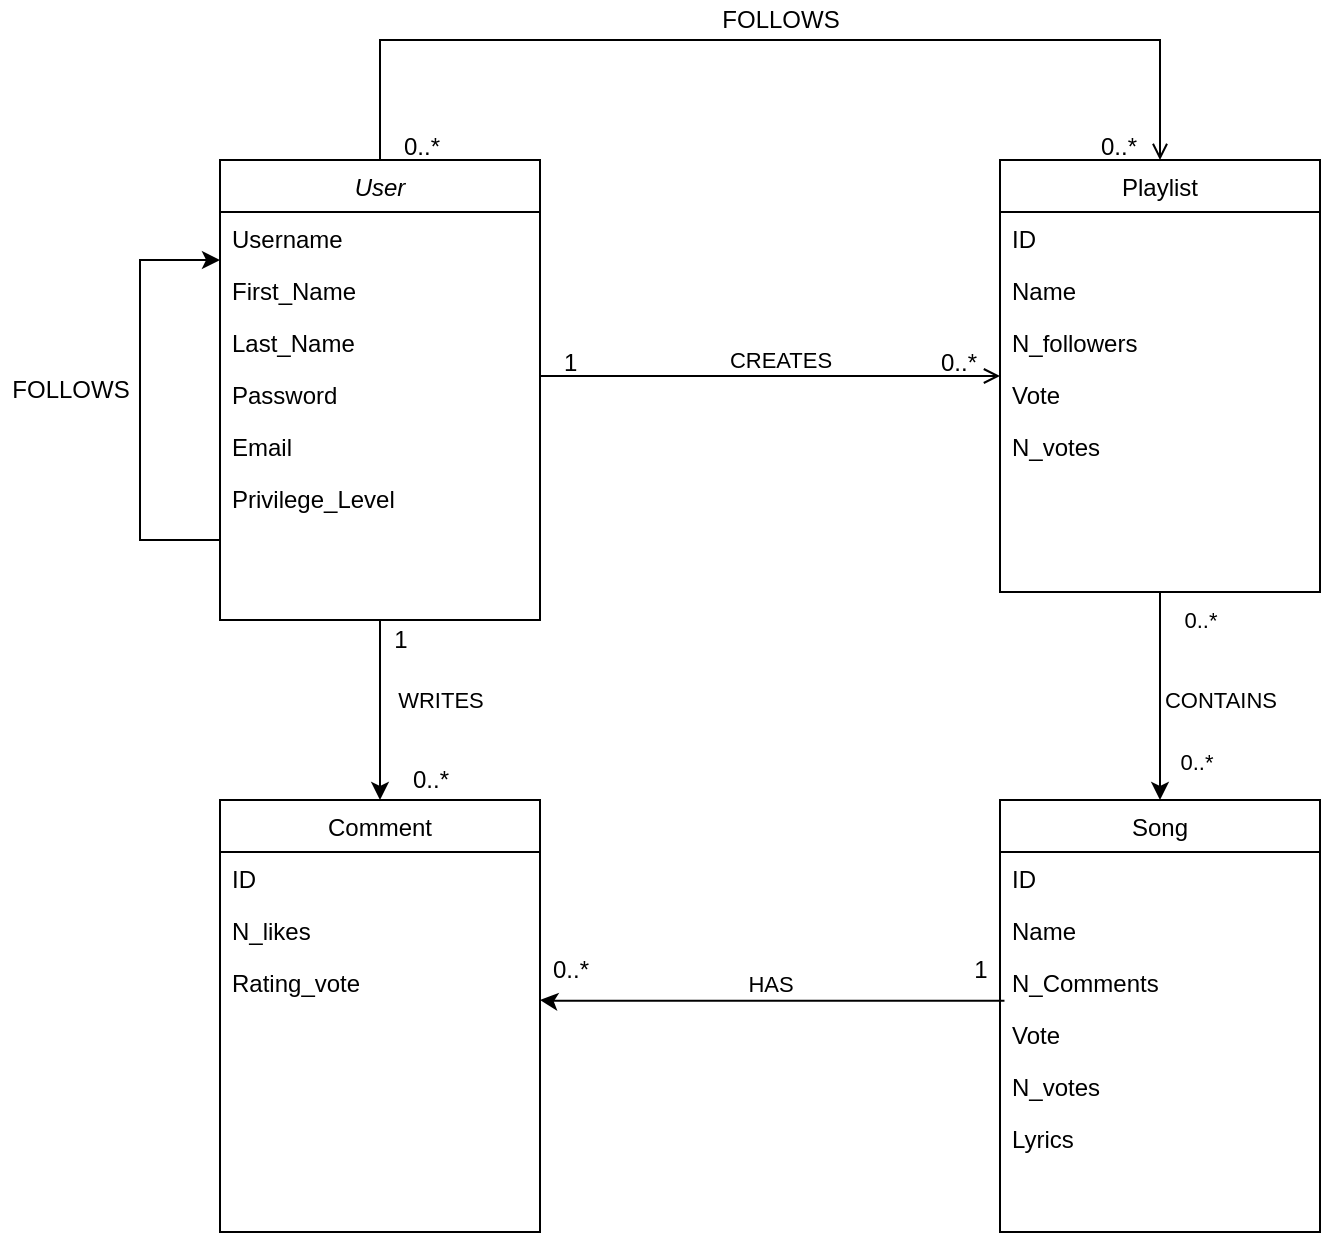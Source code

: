 <mxfile version="15.8.7" type="device"><diagram id="C5RBs43oDa-KdzZeNtuy" name="Page-1"><mxGraphModel dx="1426" dy="825" grid="1" gridSize="10" guides="1" tooltips="1" connect="1" arrows="1" fold="1" page="1" pageScale="1" pageWidth="827" pageHeight="1169" math="0" shadow="0"><root><mxCell id="WIyWlLk6GJQsqaUBKTNV-0"/><mxCell id="WIyWlLk6GJQsqaUBKTNV-1" parent="WIyWlLk6GJQsqaUBKTNV-0"/><mxCell id="ZL1VHIs-An5udvQC-21L-33" style="edgeStyle=orthogonalEdgeStyle;rounded=0;orthogonalLoop=1;jettySize=auto;html=1;exitX=0.5;exitY=1;exitDx=0;exitDy=0;" parent="WIyWlLk6GJQsqaUBKTNV-1" source="zkfFHV4jXpPFQw0GAbJ--0" target="ZL1VHIs-An5udvQC-21L-23" edge="1"><mxGeometry relative="1" as="geometry"/></mxCell><mxCell id="ZL1VHIs-An5udvQC-21L-34" value="WRITES" style="edgeLabel;html=1;align=center;verticalAlign=middle;resizable=0;points=[];" parent="ZL1VHIs-An5udvQC-21L-33" vertex="1" connectable="0"><mxGeometry x="-0.167" y="-3" relative="1" as="geometry"><mxPoint x="33" y="2" as="offset"/></mxGeometry></mxCell><mxCell id="zkfFHV4jXpPFQw0GAbJ--0" value="User" style="swimlane;fontStyle=2;align=center;verticalAlign=top;childLayout=stackLayout;horizontal=1;startSize=26;horizontalStack=0;resizeParent=1;resizeLast=0;collapsible=1;marginBottom=0;rounded=0;shadow=0;strokeWidth=1;" parent="WIyWlLk6GJQsqaUBKTNV-1" vertex="1"><mxGeometry x="110" y="170" width="160" height="230" as="geometry"><mxRectangle x="230" y="140" width="160" height="26" as="alternateBounds"/></mxGeometry></mxCell><mxCell id="zkfFHV4jXpPFQw0GAbJ--1" value="Username " style="text;align=left;verticalAlign=top;spacingLeft=4;spacingRight=4;overflow=hidden;rotatable=0;points=[[0,0.5],[1,0.5]];portConstraint=eastwest;" parent="zkfFHV4jXpPFQw0GAbJ--0" vertex="1"><mxGeometry y="26" width="160" height="26" as="geometry"/></mxCell><mxCell id="zkfFHV4jXpPFQw0GAbJ--2" value="First_Name" style="text;align=left;verticalAlign=top;spacingLeft=4;spacingRight=4;overflow=hidden;rotatable=0;points=[[0,0.5],[1,0.5]];portConstraint=eastwest;rounded=0;shadow=0;html=0;" parent="zkfFHV4jXpPFQw0GAbJ--0" vertex="1"><mxGeometry y="52" width="160" height="26" as="geometry"/></mxCell><mxCell id="zkfFHV4jXpPFQw0GAbJ--3" value="Last_Name&#10;" style="text;align=left;verticalAlign=top;spacingLeft=4;spacingRight=4;overflow=hidden;rotatable=0;points=[[0,0.5],[1,0.5]];portConstraint=eastwest;rounded=0;shadow=0;html=0;" parent="zkfFHV4jXpPFQw0GAbJ--0" vertex="1"><mxGeometry y="78" width="160" height="26" as="geometry"/></mxCell><mxCell id="ZL1VHIs-An5udvQC-21L-1" value="Password" style="text;align=left;verticalAlign=top;spacingLeft=4;spacingRight=4;overflow=hidden;rotatable=0;points=[[0,0.5],[1,0.5]];portConstraint=eastwest;rounded=0;shadow=0;html=0;" parent="zkfFHV4jXpPFQw0GAbJ--0" vertex="1"><mxGeometry y="104" width="160" height="26" as="geometry"/></mxCell><mxCell id="8zND0wsiy_ypPPlK2E-S-0" style="edgeStyle=orthogonalEdgeStyle;rounded=0;orthogonalLoop=1;jettySize=auto;html=1;exitX=0;exitY=0.5;exitDx=0;exitDy=0;" edge="1" parent="zkfFHV4jXpPFQw0GAbJ--0" source="ZL1VHIs-An5udvQC-21L-0"><mxGeometry relative="1" as="geometry"><mxPoint y="50" as="targetPoint"/><Array as="points"><mxPoint y="190"/><mxPoint x="-40" y="190"/><mxPoint x="-40" y="50"/><mxPoint y="50"/></Array></mxGeometry></mxCell><mxCell id="ZL1VHIs-An5udvQC-21L-0" value="Email" style="text;align=left;verticalAlign=top;spacingLeft=4;spacingRight=4;overflow=hidden;rotatable=0;points=[[0,0.5],[1,0.5]];portConstraint=eastwest;rounded=0;shadow=0;html=0;" parent="zkfFHV4jXpPFQw0GAbJ--0" vertex="1"><mxGeometry y="130" width="160" height="26" as="geometry"/></mxCell><mxCell id="ZL1VHIs-An5udvQC-21L-2" value="Privilege_Level" style="text;align=left;verticalAlign=top;spacingLeft=4;spacingRight=4;overflow=hidden;rotatable=0;points=[[0,0.5],[1,0.5]];portConstraint=eastwest;rounded=0;shadow=0;html=0;" parent="zkfFHV4jXpPFQw0GAbJ--0" vertex="1"><mxGeometry y="156" width="160" height="26" as="geometry"/></mxCell><mxCell id="ZL1VHIs-An5udvQC-21L-19" style="edgeStyle=orthogonalEdgeStyle;rounded=0;orthogonalLoop=1;jettySize=auto;html=1;exitX=0.5;exitY=1;exitDx=0;exitDy=0;entryX=0.5;entryY=0;entryDx=0;entryDy=0;" parent="WIyWlLk6GJQsqaUBKTNV-1" source="zkfFHV4jXpPFQw0GAbJ--17" target="ZL1VHIs-An5udvQC-21L-10" edge="1"><mxGeometry relative="1" as="geometry"/></mxCell><mxCell id="ZL1VHIs-An5udvQC-21L-20" value="CONTAINS" style="edgeLabel;html=1;align=center;verticalAlign=middle;resizable=0;points=[];" parent="ZL1VHIs-An5udvQC-21L-19" vertex="1" connectable="0"><mxGeometry x="-0.327" y="-2" relative="1" as="geometry"><mxPoint x="32" y="19" as="offset"/></mxGeometry></mxCell><mxCell id="ZL1VHIs-An5udvQC-21L-21" value="0..*" style="edgeLabel;html=1;align=center;verticalAlign=middle;resizable=0;points=[];" parent="ZL1VHIs-An5udvQC-21L-19" vertex="1" connectable="0"><mxGeometry x="-0.827" y="-1" relative="1" as="geometry"><mxPoint x="21" y="5" as="offset"/></mxGeometry></mxCell><mxCell id="zkfFHV4jXpPFQw0GAbJ--17" value="Playlist" style="swimlane;fontStyle=0;align=center;verticalAlign=top;childLayout=stackLayout;horizontal=1;startSize=26;horizontalStack=0;resizeParent=1;resizeLast=0;collapsible=1;marginBottom=0;rounded=0;shadow=0;strokeWidth=1;" parent="WIyWlLk6GJQsqaUBKTNV-1" vertex="1"><mxGeometry x="500" y="170" width="160" height="216" as="geometry"><mxRectangle x="550" y="140" width="160" height="26" as="alternateBounds"/></mxGeometry></mxCell><mxCell id="zkfFHV4jXpPFQw0GAbJ--18" value="ID" style="text;align=left;verticalAlign=top;spacingLeft=4;spacingRight=4;overflow=hidden;rotatable=0;points=[[0,0.5],[1,0.5]];portConstraint=eastwest;" parent="zkfFHV4jXpPFQw0GAbJ--17" vertex="1"><mxGeometry y="26" width="160" height="26" as="geometry"/></mxCell><mxCell id="zkfFHV4jXpPFQw0GAbJ--19" value="Name" style="text;align=left;verticalAlign=top;spacingLeft=4;spacingRight=4;overflow=hidden;rotatable=0;points=[[0,0.5],[1,0.5]];portConstraint=eastwest;rounded=0;shadow=0;html=0;" parent="zkfFHV4jXpPFQw0GAbJ--17" vertex="1"><mxGeometry y="52" width="160" height="26" as="geometry"/></mxCell><mxCell id="zkfFHV4jXpPFQw0GAbJ--20" value="N_followers" style="text;align=left;verticalAlign=top;spacingLeft=4;spacingRight=4;overflow=hidden;rotatable=0;points=[[0,0.5],[1,0.5]];portConstraint=eastwest;rounded=0;shadow=0;html=0;" parent="zkfFHV4jXpPFQw0GAbJ--17" vertex="1"><mxGeometry y="78" width="160" height="26" as="geometry"/></mxCell><mxCell id="zkfFHV4jXpPFQw0GAbJ--21" value="Vote" style="text;align=left;verticalAlign=top;spacingLeft=4;spacingRight=4;overflow=hidden;rotatable=0;points=[[0,0.5],[1,0.5]];portConstraint=eastwest;rounded=0;shadow=0;html=0;" parent="zkfFHV4jXpPFQw0GAbJ--17" vertex="1"><mxGeometry y="104" width="160" height="26" as="geometry"/></mxCell><mxCell id="ZL1VHIs-An5udvQC-21L-16" value="N_votes" style="text;align=left;verticalAlign=top;spacingLeft=4;spacingRight=4;overflow=hidden;rotatable=0;points=[[0,0.5],[1,0.5]];portConstraint=eastwest;rounded=0;shadow=0;html=0;" parent="zkfFHV4jXpPFQw0GAbJ--17" vertex="1"><mxGeometry y="130" width="160" height="26" as="geometry"/></mxCell><mxCell id="zkfFHV4jXpPFQw0GAbJ--26" value="" style="endArrow=open;shadow=0;strokeWidth=1;rounded=0;endFill=1;edgeStyle=elbowEdgeStyle;elbow=vertical;" parent="WIyWlLk6GJQsqaUBKTNV-1" source="zkfFHV4jXpPFQw0GAbJ--0" target="zkfFHV4jXpPFQw0GAbJ--17" edge="1"><mxGeometry x="0.5" y="41" relative="1" as="geometry"><mxPoint x="380" y="192" as="sourcePoint"/><mxPoint x="540" y="192" as="targetPoint"/><mxPoint x="-40" y="32" as="offset"/></mxGeometry></mxCell><mxCell id="zkfFHV4jXpPFQw0GAbJ--27" value="1" style="resizable=0;align=left;verticalAlign=bottom;labelBackgroundColor=none;fontSize=12;" parent="zkfFHV4jXpPFQw0GAbJ--26" connectable="0" vertex="1"><mxGeometry x="-1" relative="1" as="geometry"><mxPoint x="10" y="2" as="offset"/></mxGeometry></mxCell><mxCell id="zkfFHV4jXpPFQw0GAbJ--28" value="0..*" style="resizable=0;align=right;verticalAlign=bottom;labelBackgroundColor=none;fontSize=12;" parent="zkfFHV4jXpPFQw0GAbJ--26" connectable="0" vertex="1"><mxGeometry x="1" relative="1" as="geometry"><mxPoint x="-10" y="2" as="offset"/></mxGeometry></mxCell><mxCell id="ZL1VHIs-An5udvQC-21L-7" value="CREATES" style="edgeLabel;html=1;align=center;verticalAlign=middle;resizable=0;points=[];" parent="zkfFHV4jXpPFQw0GAbJ--26" vertex="1" connectable="0"><mxGeometry x="0.113" y="-1" relative="1" as="geometry"><mxPoint x="-8" y="-9" as="offset"/></mxGeometry></mxCell><mxCell id="ZL1VHIs-An5udvQC-21L-4" value="" style="endArrow=open;shadow=0;strokeWidth=1;rounded=0;endFill=1;edgeStyle=elbowEdgeStyle;elbow=horizontal;exitX=0.5;exitY=0;exitDx=0;exitDy=0;entryX=0.5;entryY=0;entryDx=0;entryDy=0;" parent="WIyWlLk6GJQsqaUBKTNV-1" source="zkfFHV4jXpPFQw0GAbJ--0" target="zkfFHV4jXpPFQw0GAbJ--17" edge="1"><mxGeometry x="0.5" y="41" relative="1" as="geometry"><mxPoint x="280" y="288" as="sourcePoint"/><mxPoint x="510" y="288" as="targetPoint"/><mxPoint x="-40" y="32" as="offset"/><Array as="points"><mxPoint x="390" y="110"/></Array></mxGeometry></mxCell><mxCell id="ZL1VHIs-An5udvQC-21L-5" value="0..*" style="resizable=0;align=left;verticalAlign=bottom;labelBackgroundColor=none;fontSize=12;" parent="ZL1VHIs-An5udvQC-21L-4" connectable="0" vertex="1"><mxGeometry x="-1" relative="1" as="geometry"><mxPoint x="10" y="2" as="offset"/></mxGeometry></mxCell><mxCell id="ZL1VHIs-An5udvQC-21L-6" value="0..*" style="resizable=0;align=right;verticalAlign=bottom;labelBackgroundColor=none;fontSize=12;" parent="ZL1VHIs-An5udvQC-21L-4" connectable="0" vertex="1"><mxGeometry x="1" relative="1" as="geometry"><mxPoint x="-10" y="2" as="offset"/></mxGeometry></mxCell><mxCell id="ZL1VHIs-An5udvQC-21L-8" value="FOLLOWS" style="text;html=1;align=center;verticalAlign=middle;resizable=0;points=[];autosize=1;strokeColor=none;fillColor=none;" parent="WIyWlLk6GJQsqaUBKTNV-1" vertex="1"><mxGeometry x="355" y="90" width="70" height="20" as="geometry"/></mxCell><mxCell id="ZL1VHIs-An5udvQC-21L-10" value="Song" style="swimlane;fontStyle=0;align=center;verticalAlign=top;childLayout=stackLayout;horizontal=1;startSize=26;horizontalStack=0;resizeParent=1;resizeLast=0;collapsible=1;marginBottom=0;rounded=0;shadow=0;strokeWidth=1;" parent="WIyWlLk6GJQsqaUBKTNV-1" vertex="1"><mxGeometry x="500" y="490" width="160" height="216" as="geometry"><mxRectangle x="550" y="140" width="160" height="26" as="alternateBounds"/></mxGeometry></mxCell><mxCell id="ZL1VHIs-An5udvQC-21L-11" value="ID" style="text;align=left;verticalAlign=top;spacingLeft=4;spacingRight=4;overflow=hidden;rotatable=0;points=[[0,0.5],[1,0.5]];portConstraint=eastwest;" parent="ZL1VHIs-An5udvQC-21L-10" vertex="1"><mxGeometry y="26" width="160" height="26" as="geometry"/></mxCell><mxCell id="ZL1VHIs-An5udvQC-21L-12" value="Name" style="text;align=left;verticalAlign=top;spacingLeft=4;spacingRight=4;overflow=hidden;rotatable=0;points=[[0,0.5],[1,0.5]];portConstraint=eastwest;rounded=0;shadow=0;html=0;" parent="ZL1VHIs-An5udvQC-21L-10" vertex="1"><mxGeometry y="52" width="160" height="26" as="geometry"/></mxCell><mxCell id="ZL1VHIs-An5udvQC-21L-13" value="N_Comments" style="text;align=left;verticalAlign=top;spacingLeft=4;spacingRight=4;overflow=hidden;rotatable=0;points=[[0,0.5],[1,0.5]];portConstraint=eastwest;rounded=0;shadow=0;html=0;" parent="ZL1VHIs-An5udvQC-21L-10" vertex="1"><mxGeometry y="78" width="160" height="26" as="geometry"/></mxCell><mxCell id="ZL1VHIs-An5udvQC-21L-14" value="Vote" style="text;align=left;verticalAlign=top;spacingLeft=4;spacingRight=4;overflow=hidden;rotatable=0;points=[[0,0.5],[1,0.5]];portConstraint=eastwest;rounded=0;shadow=0;html=0;" parent="ZL1VHIs-An5udvQC-21L-10" vertex="1"><mxGeometry y="104" width="160" height="26" as="geometry"/></mxCell><mxCell id="ZL1VHIs-An5udvQC-21L-17" value="N_votes" style="text;align=left;verticalAlign=top;spacingLeft=4;spacingRight=4;overflow=hidden;rotatable=0;points=[[0,0.5],[1,0.5]];portConstraint=eastwest;rounded=0;shadow=0;html=0;" parent="ZL1VHIs-An5udvQC-21L-10" vertex="1"><mxGeometry y="130" width="160" height="26" as="geometry"/></mxCell><mxCell id="ZL1VHIs-An5udvQC-21L-18" value="Lyrics" style="text;align=left;verticalAlign=top;spacingLeft=4;spacingRight=4;overflow=hidden;rotatable=0;points=[[0,0.5],[1,0.5]];portConstraint=eastwest;rounded=0;shadow=0;html=0;" parent="ZL1VHIs-An5udvQC-21L-10" vertex="1"><mxGeometry y="156" width="160" height="26" as="geometry"/></mxCell><mxCell id="ZL1VHIs-An5udvQC-21L-22" value="0..*" style="edgeLabel;html=1;align=center;verticalAlign=middle;resizable=0;points=[];" parent="WIyWlLk6GJQsqaUBKTNV-1" vertex="1" connectable="0"><mxGeometry x="610" y="400" as="geometry"><mxPoint x="-12" y="71" as="offset"/></mxGeometry></mxCell><mxCell id="ZL1VHIs-An5udvQC-21L-23" value="Comment" style="swimlane;fontStyle=0;align=center;verticalAlign=top;childLayout=stackLayout;horizontal=1;startSize=26;horizontalStack=0;resizeParent=1;resizeLast=0;collapsible=1;marginBottom=0;rounded=0;shadow=0;strokeWidth=1;" parent="WIyWlLk6GJQsqaUBKTNV-1" vertex="1"><mxGeometry x="110" y="490" width="160" height="216" as="geometry"><mxRectangle x="550" y="140" width="160" height="26" as="alternateBounds"/></mxGeometry></mxCell><mxCell id="ZL1VHIs-An5udvQC-21L-24" value="ID" style="text;align=left;verticalAlign=top;spacingLeft=4;spacingRight=4;overflow=hidden;rotatable=0;points=[[0,0.5],[1,0.5]];portConstraint=eastwest;" parent="ZL1VHIs-An5udvQC-21L-23" vertex="1"><mxGeometry y="26" width="160" height="26" as="geometry"/></mxCell><mxCell id="ZL1VHIs-An5udvQC-21L-26" value="N_likes" style="text;align=left;verticalAlign=top;spacingLeft=4;spacingRight=4;overflow=hidden;rotatable=0;points=[[0,0.5],[1,0.5]];portConstraint=eastwest;rounded=0;shadow=0;html=0;" parent="ZL1VHIs-An5udvQC-21L-23" vertex="1"><mxGeometry y="52" width="160" height="26" as="geometry"/></mxCell><mxCell id="ZL1VHIs-An5udvQC-21L-27" value="Rating_vote" style="text;align=left;verticalAlign=top;spacingLeft=4;spacingRight=4;overflow=hidden;rotatable=0;points=[[0,0.5],[1,0.5]];portConstraint=eastwest;rounded=0;shadow=0;html=0;" parent="ZL1VHIs-An5udvQC-21L-23" vertex="1"><mxGeometry y="78" width="160" height="26" as="geometry"/></mxCell><mxCell id="ZL1VHIs-An5udvQC-21L-29" style="edgeStyle=orthogonalEdgeStyle;rounded=0;orthogonalLoop=1;jettySize=auto;html=1;exitX=0.014;exitY=-0.138;exitDx=0;exitDy=0;exitPerimeter=0;" parent="WIyWlLk6GJQsqaUBKTNV-1" source="ZL1VHIs-An5udvQC-21L-14" edge="1"><mxGeometry relative="1" as="geometry"><mxPoint x="270" y="590" as="targetPoint"/><Array as="points"><mxPoint x="274" y="590"/></Array></mxGeometry></mxCell><mxCell id="ZL1VHIs-An5udvQC-21L-30" value="HAS" style="edgeLabel;html=1;align=center;verticalAlign=middle;resizable=0;points=[];" parent="ZL1VHIs-An5udvQC-21L-29" vertex="1" connectable="0"><mxGeometry x="0.012" y="2" relative="1" as="geometry"><mxPoint y="-11" as="offset"/></mxGeometry></mxCell><mxCell id="ZL1VHIs-An5udvQC-21L-31" value="1" style="text;html=1;align=center;verticalAlign=middle;resizable=0;points=[];autosize=1;strokeColor=none;fillColor=none;" parent="WIyWlLk6GJQsqaUBKTNV-1" vertex="1"><mxGeometry x="480" y="565" width="20" height="20" as="geometry"/></mxCell><mxCell id="ZL1VHIs-An5udvQC-21L-32" value="0..*" style="text;html=1;align=center;verticalAlign=middle;resizable=0;points=[];autosize=1;strokeColor=none;fillColor=none;" parent="WIyWlLk6GJQsqaUBKTNV-1" vertex="1"><mxGeometry x="270" y="565" width="30" height="20" as="geometry"/></mxCell><mxCell id="ZL1VHIs-An5udvQC-21L-35" value="1" style="text;html=1;align=center;verticalAlign=middle;resizable=0;points=[];autosize=1;strokeColor=none;fillColor=none;" parent="WIyWlLk6GJQsqaUBKTNV-1" vertex="1"><mxGeometry x="190" y="400" width="20" height="20" as="geometry"/></mxCell><mxCell id="ZL1VHIs-An5udvQC-21L-36" value="0..*" style="text;html=1;align=center;verticalAlign=middle;resizable=0;points=[];autosize=1;strokeColor=none;fillColor=none;" parent="WIyWlLk6GJQsqaUBKTNV-1" vertex="1"><mxGeometry x="200" y="470" width="30" height="20" as="geometry"/></mxCell><mxCell id="8zND0wsiy_ypPPlK2E-S-1" value="FOLLOWS" style="text;html=1;align=center;verticalAlign=middle;resizable=0;points=[];autosize=1;strokeColor=none;fillColor=none;" vertex="1" parent="WIyWlLk6GJQsqaUBKTNV-1"><mxGeometry y="275" width="70" height="20" as="geometry"/></mxCell></root></mxGraphModel></diagram></mxfile>